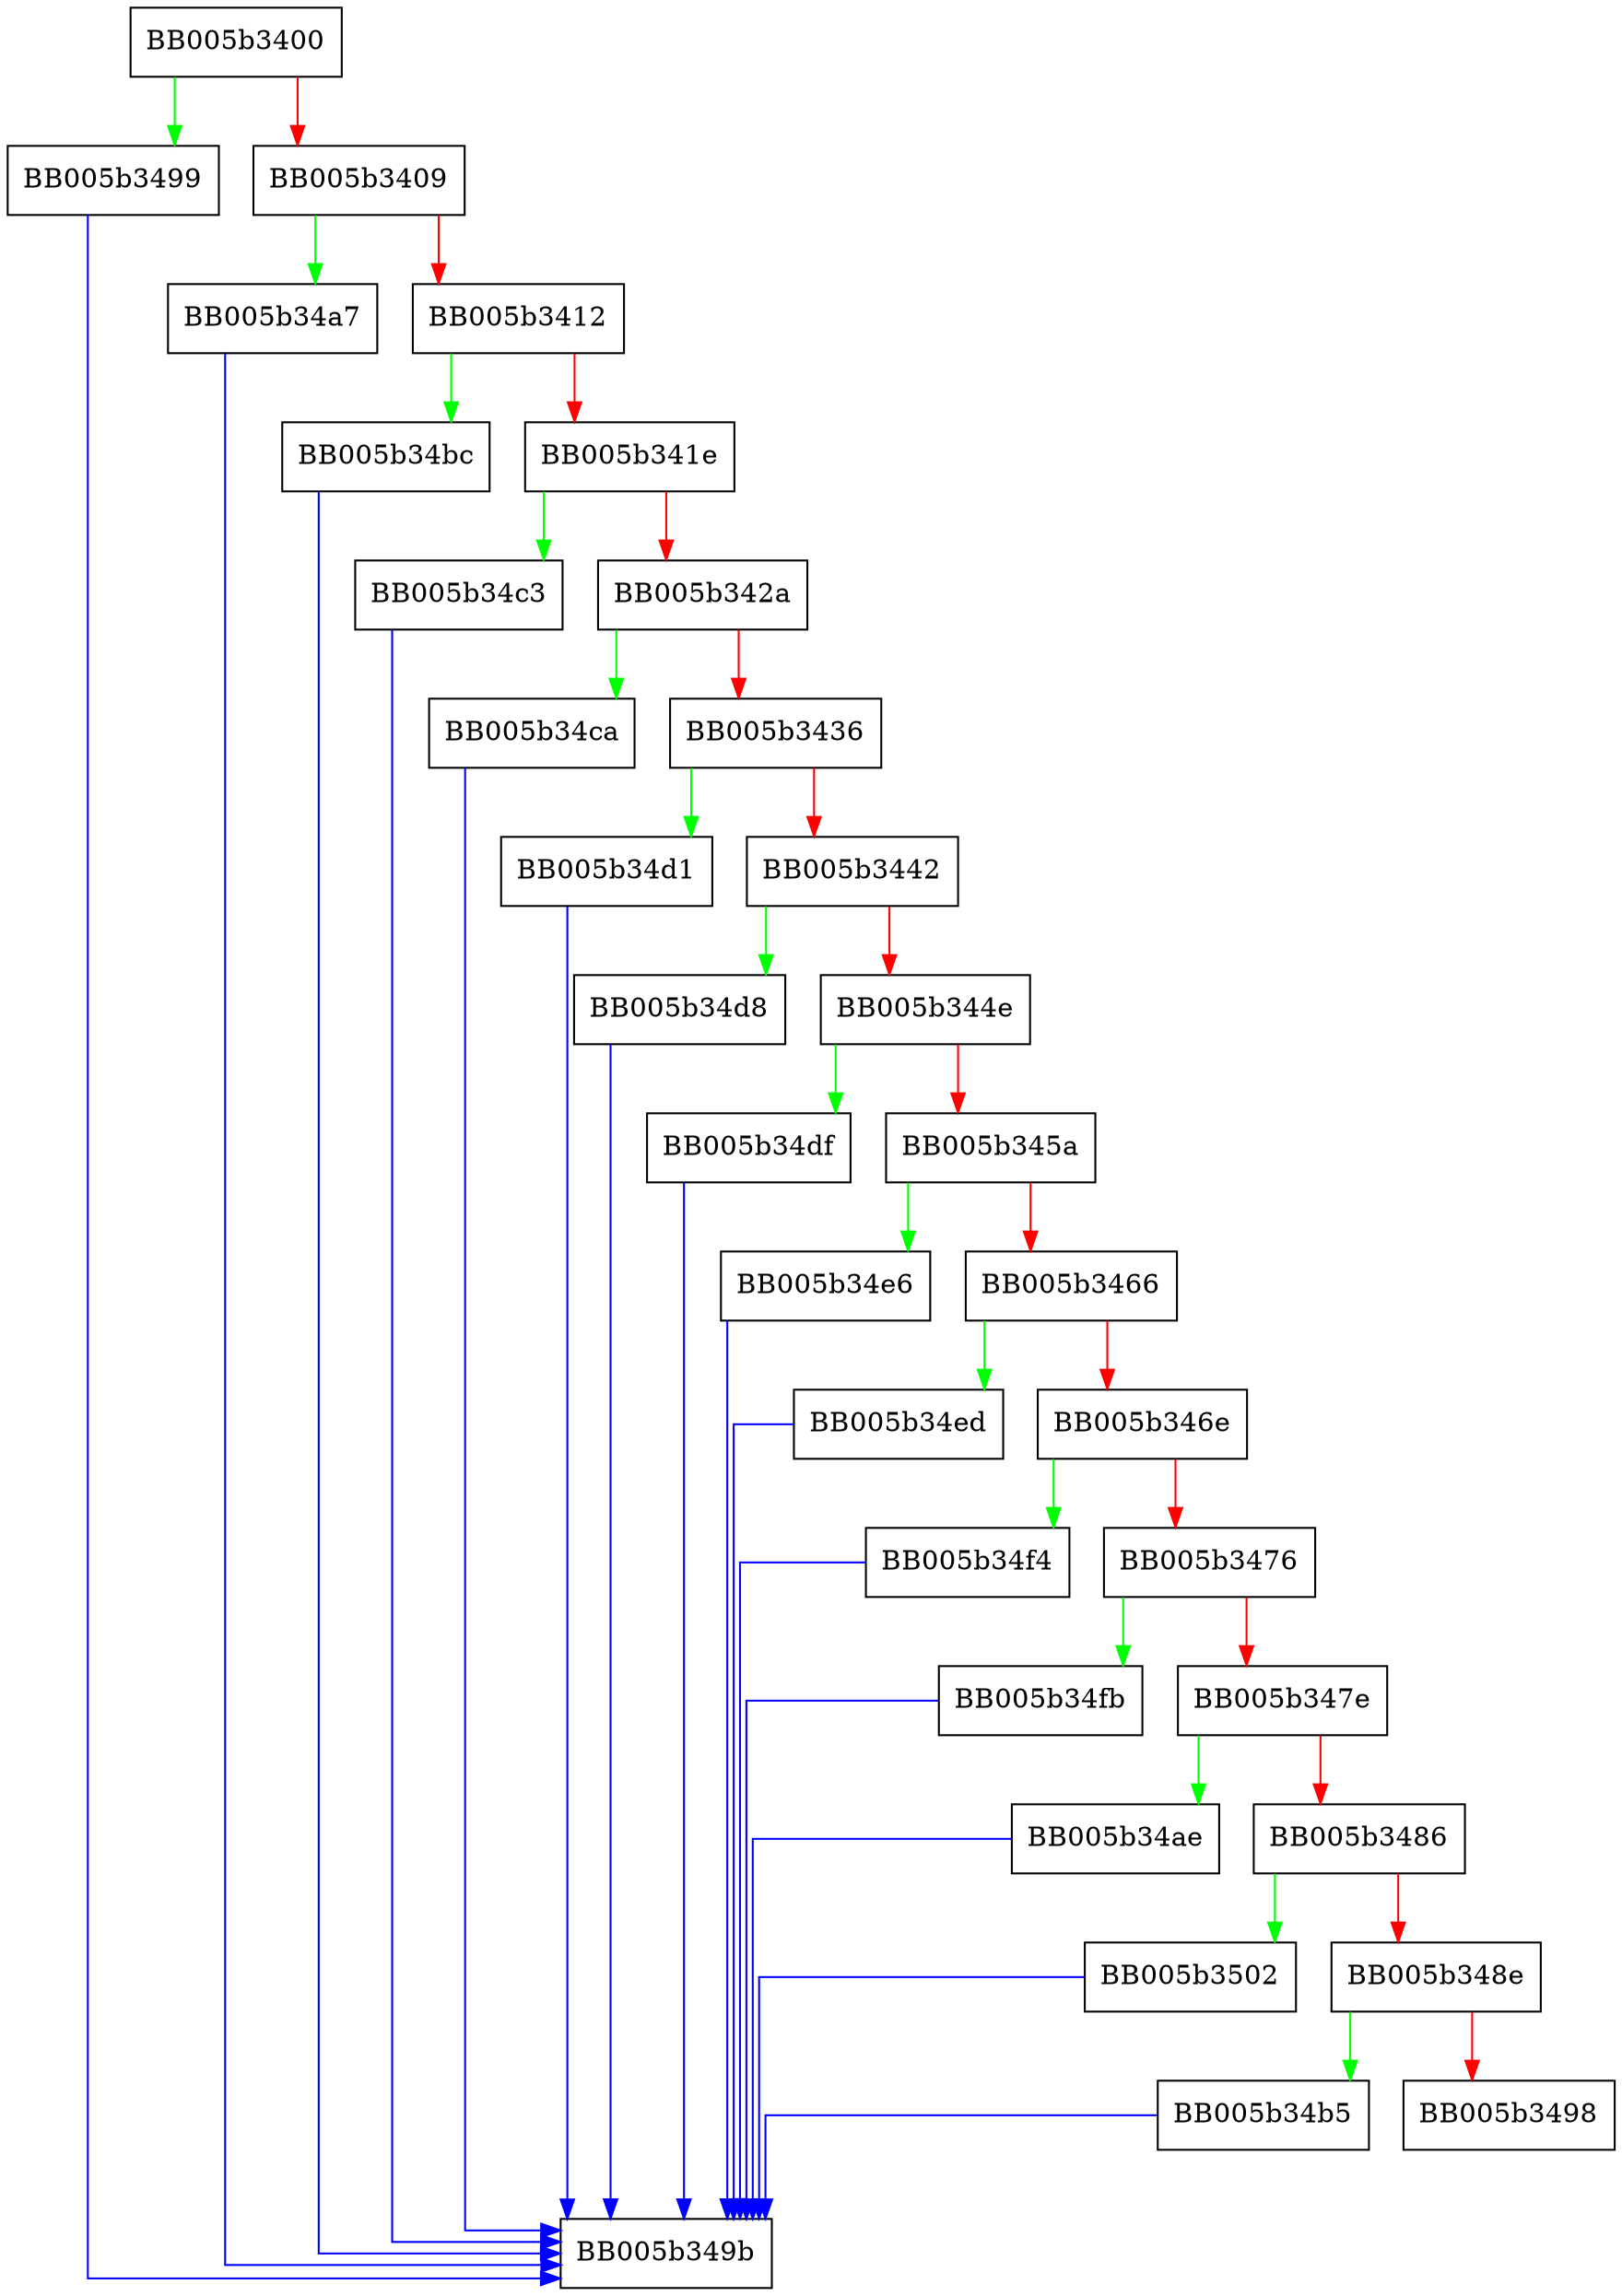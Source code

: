 digraph ossl_md2hmacnid {
  node [shape="box"];
  graph [splines=ortho];
  BB005b3400 -> BB005b3499 [color="green"];
  BB005b3400 -> BB005b3409 [color="red"];
  BB005b3409 -> BB005b34a7 [color="green"];
  BB005b3409 -> BB005b3412 [color="red"];
  BB005b3412 -> BB005b34bc [color="green"];
  BB005b3412 -> BB005b341e [color="red"];
  BB005b341e -> BB005b34c3 [color="green"];
  BB005b341e -> BB005b342a [color="red"];
  BB005b342a -> BB005b34ca [color="green"];
  BB005b342a -> BB005b3436 [color="red"];
  BB005b3436 -> BB005b34d1 [color="green"];
  BB005b3436 -> BB005b3442 [color="red"];
  BB005b3442 -> BB005b34d8 [color="green"];
  BB005b3442 -> BB005b344e [color="red"];
  BB005b344e -> BB005b34df [color="green"];
  BB005b344e -> BB005b345a [color="red"];
  BB005b345a -> BB005b34e6 [color="green"];
  BB005b345a -> BB005b3466 [color="red"];
  BB005b3466 -> BB005b34ed [color="green"];
  BB005b3466 -> BB005b346e [color="red"];
  BB005b346e -> BB005b34f4 [color="green"];
  BB005b346e -> BB005b3476 [color="red"];
  BB005b3476 -> BB005b34fb [color="green"];
  BB005b3476 -> BB005b347e [color="red"];
  BB005b347e -> BB005b34ae [color="green"];
  BB005b347e -> BB005b3486 [color="red"];
  BB005b3486 -> BB005b3502 [color="green"];
  BB005b3486 -> BB005b348e [color="red"];
  BB005b348e -> BB005b34b5 [color="green"];
  BB005b348e -> BB005b3498 [color="red"];
  BB005b3499 -> BB005b349b [color="blue"];
  BB005b34a7 -> BB005b349b [color="blue"];
  BB005b34ae -> BB005b349b [color="blue"];
  BB005b34b5 -> BB005b349b [color="blue"];
  BB005b34bc -> BB005b349b [color="blue"];
  BB005b34c3 -> BB005b349b [color="blue"];
  BB005b34ca -> BB005b349b [color="blue"];
  BB005b34d1 -> BB005b349b [color="blue"];
  BB005b34d8 -> BB005b349b [color="blue"];
  BB005b34df -> BB005b349b [color="blue"];
  BB005b34e6 -> BB005b349b [color="blue"];
  BB005b34ed -> BB005b349b [color="blue"];
  BB005b34f4 -> BB005b349b [color="blue"];
  BB005b34fb -> BB005b349b [color="blue"];
  BB005b3502 -> BB005b349b [color="blue"];
}